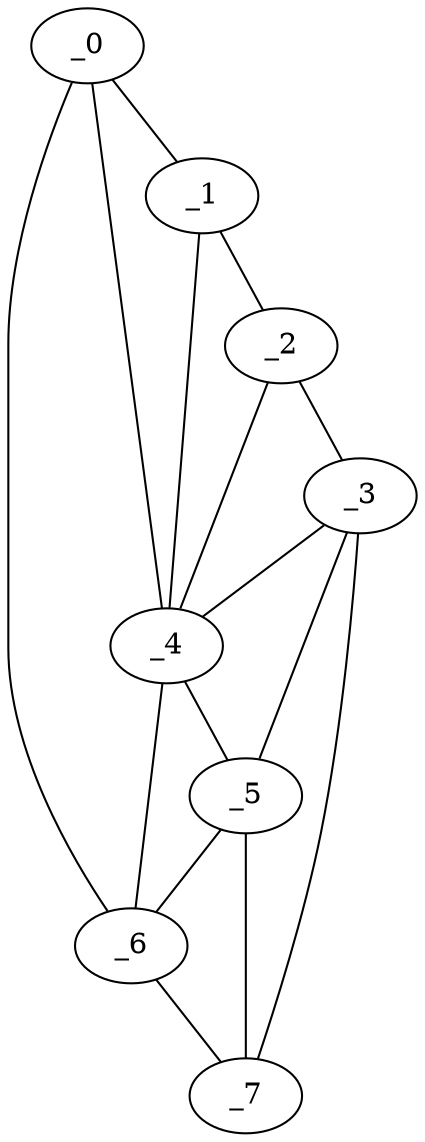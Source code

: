 graph "obj44__120.gxl" {
	_0	 [x=1,
		y=34];
	_1	 [x=5,
		y=93];
	_0 -- _1	 [valence=1];
	_4	 [x=34,
		y=57];
	_0 -- _4	 [valence=2];
	_6	 [x=94,
		y=29];
	_0 -- _6	 [valence=1];
	_2	 [x=17,
		y=92];
	_1 -- _2	 [valence=1];
	_1 -- _4	 [valence=2];
	_3	 [x=23,
		y=90];
	_2 -- _3	 [valence=1];
	_2 -- _4	 [valence=2];
	_3 -- _4	 [valence=2];
	_5	 [x=42,
		y=66];
	_3 -- _5	 [valence=2];
	_7	 [x=126,
		y=33];
	_3 -- _7	 [valence=1];
	_4 -- _5	 [valence=1];
	_4 -- _6	 [valence=1];
	_5 -- _6	 [valence=2];
	_5 -- _7	 [valence=1];
	_6 -- _7	 [valence=1];
}
